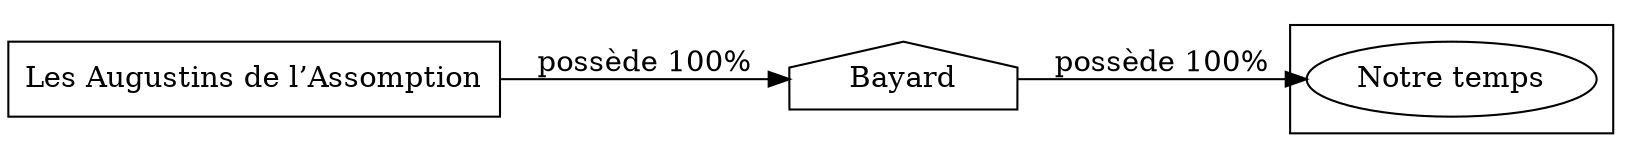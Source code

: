 digraph {
  rankdir=LR;
  subgraph roots {
    
      "les-augustins-de-l-assomption-157"[label="Les Augustins de l’Assomption" shape=box]
    
  }

  
    "bayard-158"[label="Bayard" shape=house]
  

  subgraph clusterLeaves {
    
      "notre-temps-161"[label="Notre temps"]
    
  }

  
    "bayard-158" -> "notre-temps-161" [
      label="possède 100%"
    ]
  
    "les-augustins-de-l-assomption-157" -> "bayard-158" [
      label="possède 100%"
    ]
  
}
